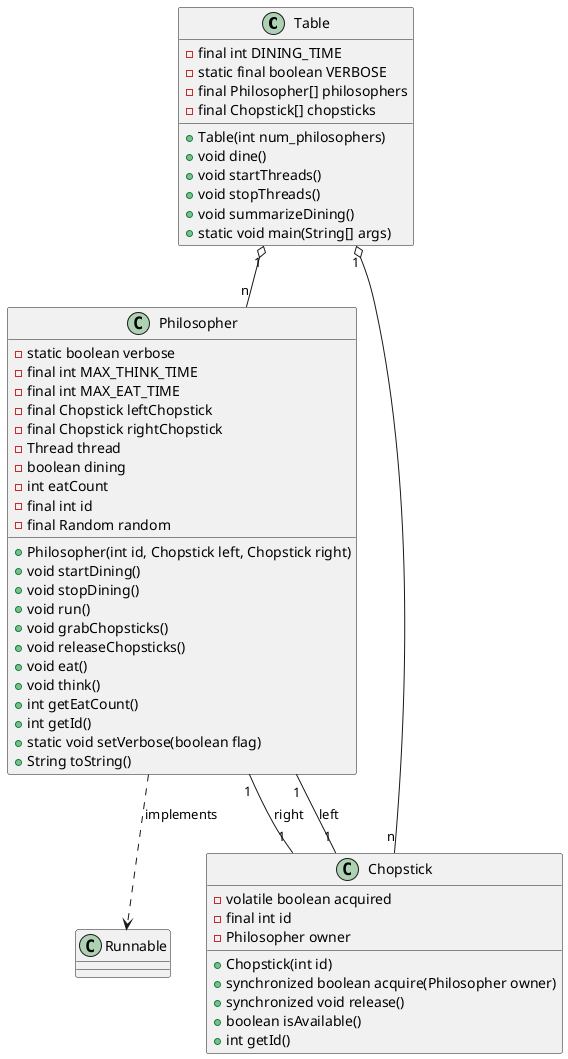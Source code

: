 @startuml

class Table {
    - final int DINING_TIME
    - static final boolean VERBOSE
    - final Philosopher[] philosophers
    - final Chopstick[] chopsticks
    + Table(int num_philosophers)
    + void dine()
    + void startThreads()
    + void stopThreads()
    + void summarizeDining()
    + static void main(String[] args)
}

class Philosopher {
    - static boolean verbose
    - final int MAX_THINK_TIME
    - final int MAX_EAT_TIME
    - final Chopstick leftChopstick
    - final Chopstick rightChopstick
    - Thread thread
    - boolean dining
    - int eatCount
    - final int id
    - final Random random
    + Philosopher(int id, Chopstick left, Chopstick right)
    + void startDining()
    + void stopDining()
    + void run()
    + void grabChopsticks()
    + void releaseChopsticks()
    + void eat()
    + void think()
    + int getEatCount()
    + int getId()
    + static void setVerbose(boolean flag)
    + String toString()
}

class Chopstick {
    - volatile boolean acquired
    - final int id
    - Philosopher owner
    + Chopstick(int id)
    + synchronized boolean acquire(Philosopher owner)
    + synchronized void release()
    + boolean isAvailable()
    + int getId()
}

Table "1" o-- "n" Philosopher
Table "1" o-- "n" Chopstick
Philosopher "1" -- "1" Chopstick : left
Philosopher "1" -- "1" Chopstick : right
Philosopher ..> Runnable : implements
@enduml